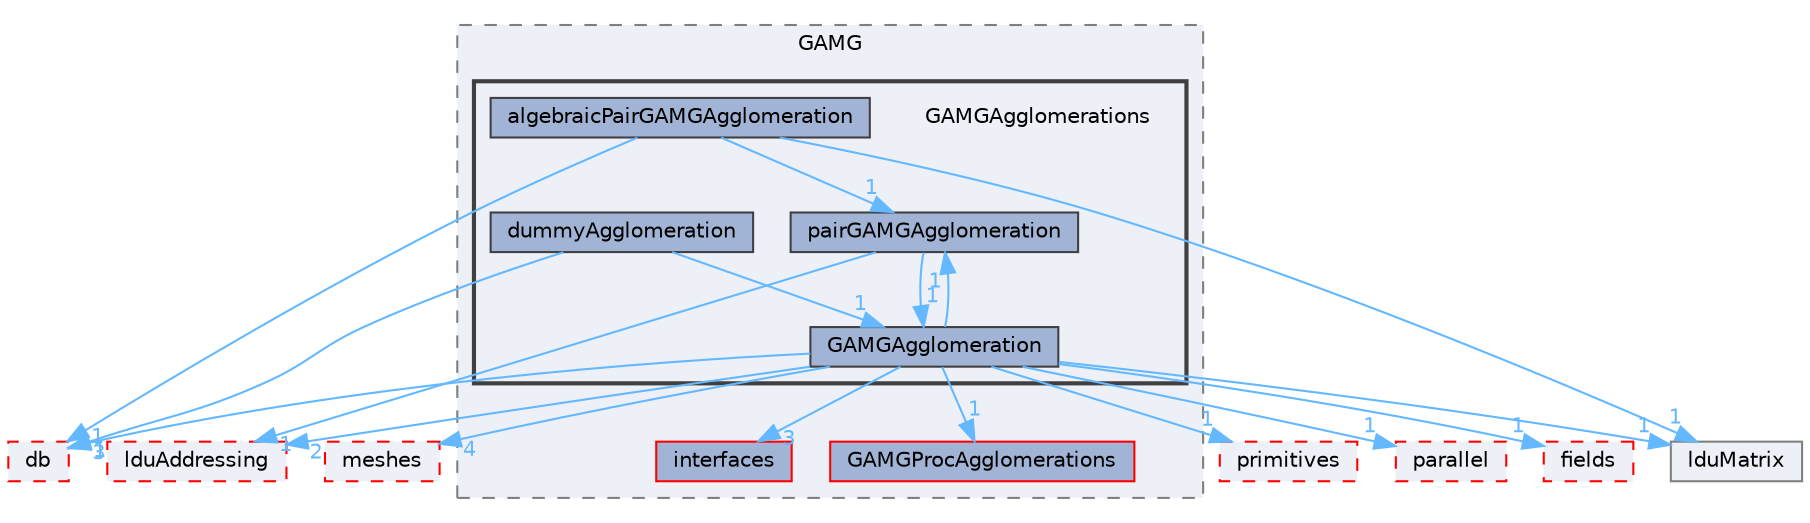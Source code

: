 digraph "src/OpenFOAM/matrices/lduMatrix/solvers/GAMG/GAMGAgglomerations"
{
 // LATEX_PDF_SIZE
  bgcolor="transparent";
  edge [fontname=Helvetica,fontsize=10,labelfontname=Helvetica,labelfontsize=10];
  node [fontname=Helvetica,fontsize=10,shape=box,height=0.2,width=0.4];
  compound=true
  subgraph clusterdir_fd9be80e4ce10132ec26d36b30f21b7d {
    graph [ bgcolor="#edf0f7", pencolor="grey50", label="GAMG", fontname=Helvetica,fontsize=10 style="filled,dashed", URL="dir_fd9be80e4ce10132ec26d36b30f21b7d.html",tooltip=""]
  dir_354e0e3f4a321ccc8878de612aa38840 [label="interfaces", fillcolor="#a2b4d6", color="red", style="filled", URL="dir_354e0e3f4a321ccc8878de612aa38840.html",tooltip=""];
  dir_e29b5ea92f1450a27f449a4b2bdeb476 [label="GAMGProcAgglomerations", fillcolor="#a2b4d6", color="red", style="filled", URL="dir_e29b5ea92f1450a27f449a4b2bdeb476.html",tooltip=""];
  subgraph clusterdir_a924fc5b9b02d4bfaf9b6fb6bcc671ab {
    graph [ bgcolor="#edf0f7", pencolor="grey25", label="", fontname=Helvetica,fontsize=10 style="filled,bold", URL="dir_a924fc5b9b02d4bfaf9b6fb6bcc671ab.html",tooltip=""]
    dir_a924fc5b9b02d4bfaf9b6fb6bcc671ab [shape=plaintext, label="GAMGAgglomerations"];
  dir_ce1fefca8d8766bf859c0f32ba3a3fb9 [label="algebraicPairGAMGAgglomeration", fillcolor="#a2b4d6", color="grey25", style="filled", URL="dir_ce1fefca8d8766bf859c0f32ba3a3fb9.html",tooltip=""];
  dir_b00d3d3a2d0bc95de7a9a4e141c8985f [label="dummyAgglomeration", fillcolor="#a2b4d6", color="grey25", style="filled", URL="dir_b00d3d3a2d0bc95de7a9a4e141c8985f.html",tooltip=""];
  dir_b5599fb2c4dec7f26687217d7b2b7eda [label="GAMGAgglomeration", fillcolor="#a2b4d6", color="grey25", style="filled", URL="dir_b5599fb2c4dec7f26687217d7b2b7eda.html",tooltip=""];
  dir_8b3998cc144f2a2919dd0749e30e9bc3 [label="pairGAMGAgglomeration", fillcolor="#a2b4d6", color="grey25", style="filled", URL="dir_8b3998cc144f2a2919dd0749e30e9bc3.html",tooltip=""];
  }
  }
  dir_12547202c65033a69d4e18947f2fbe2a [label="lduAddressing", fillcolor="#edf0f7", color="red", style="filled,dashed", URL="dir_12547202c65033a69d4e18947f2fbe2a.html",tooltip=""];
  dir_1ce70feb2b06c30ebd4091245573b99e [label="lduMatrix", fillcolor="#edf0f7", color="grey50", style="filled", URL="dir_1ce70feb2b06c30ebd4091245573b99e.html",tooltip=""];
  dir_3e50f45338116b169052b428016851aa [label="primitives", fillcolor="#edf0f7", color="red", style="filled,dashed", URL="dir_3e50f45338116b169052b428016851aa.html",tooltip=""];
  dir_63c634f7a7cfd679ac26c67fb30fc32f [label="db", fillcolor="#edf0f7", color="red", style="filled,dashed", URL="dir_63c634f7a7cfd679ac26c67fb30fc32f.html",tooltip=""];
  dir_71fff0203de1f57306edfc3c818a6b04 [label="parallel", fillcolor="#edf0f7", color="red", style="filled,dashed", URL="dir_71fff0203de1f57306edfc3c818a6b04.html",tooltip=""];
  dir_962442b8f989d5529fab5e0f0e4ffb74 [label="fields", fillcolor="#edf0f7", color="red", style="filled,dashed", URL="dir_962442b8f989d5529fab5e0f0e4ffb74.html",tooltip=""];
  dir_aa2423979fb45fc41c393a5db370ab21 [label="meshes", fillcolor="#edf0f7", color="red", style="filled,dashed", URL="dir_aa2423979fb45fc41c393a5db370ab21.html",tooltip=""];
  dir_ce1fefca8d8766bf859c0f32ba3a3fb9->dir_1ce70feb2b06c30ebd4091245573b99e [headlabel="1", labeldistance=1.5 headhref="dir_000080_002118.html" href="dir_000080_002118.html" color="steelblue1" fontcolor="steelblue1"];
  dir_ce1fefca8d8766bf859c0f32ba3a3fb9->dir_63c634f7a7cfd679ac26c67fb30fc32f [headlabel="1", labeldistance=1.5 headhref="dir_000080_000817.html" href="dir_000080_000817.html" color="steelblue1" fontcolor="steelblue1"];
  dir_ce1fefca8d8766bf859c0f32ba3a3fb9->dir_8b3998cc144f2a2919dd0749e30e9bc3 [headlabel="1", labeldistance=1.5 headhref="dir_000080_002770.html" href="dir_000080_002770.html" color="steelblue1" fontcolor="steelblue1"];
  dir_b00d3d3a2d0bc95de7a9a4e141c8985f->dir_63c634f7a7cfd679ac26c67fb30fc32f [headlabel="1", labeldistance=1.5 headhref="dir_001069_000817.html" href="dir_001069_000817.html" color="steelblue1" fontcolor="steelblue1"];
  dir_b00d3d3a2d0bc95de7a9a4e141c8985f->dir_b5599fb2c4dec7f26687217d7b2b7eda [headlabel="1", labeldistance=1.5 headhref="dir_001069_001577.html" href="dir_001069_001577.html" color="steelblue1" fontcolor="steelblue1"];
  dir_b5599fb2c4dec7f26687217d7b2b7eda->dir_12547202c65033a69d4e18947f2fbe2a [headlabel="2", labeldistance=1.5 headhref="dir_001577_002109.html" href="dir_001577_002109.html" color="steelblue1" fontcolor="steelblue1"];
  dir_b5599fb2c4dec7f26687217d7b2b7eda->dir_1ce70feb2b06c30ebd4091245573b99e [headlabel="1", labeldistance=1.5 headhref="dir_001577_002118.html" href="dir_001577_002118.html" color="steelblue1" fontcolor="steelblue1"];
  dir_b5599fb2c4dec7f26687217d7b2b7eda->dir_354e0e3f4a321ccc8878de612aa38840 [headlabel="3", labeldistance=1.5 headhref="dir_001577_001905.html" href="dir_001577_001905.html" color="steelblue1" fontcolor="steelblue1"];
  dir_b5599fb2c4dec7f26687217d7b2b7eda->dir_3e50f45338116b169052b428016851aa [headlabel="1", labeldistance=1.5 headhref="dir_001577_003069.html" href="dir_001577_003069.html" color="steelblue1" fontcolor="steelblue1"];
  dir_b5599fb2c4dec7f26687217d7b2b7eda->dir_63c634f7a7cfd679ac26c67fb30fc32f [headlabel="3", labeldistance=1.5 headhref="dir_001577_000817.html" href="dir_001577_000817.html" color="steelblue1" fontcolor="steelblue1"];
  dir_b5599fb2c4dec7f26687217d7b2b7eda->dir_71fff0203de1f57306edfc3c818a6b04 [headlabel="1", labeldistance=1.5 headhref="dir_001577_002779.html" href="dir_001577_002779.html" color="steelblue1" fontcolor="steelblue1"];
  dir_b5599fb2c4dec7f26687217d7b2b7eda->dir_8b3998cc144f2a2919dd0749e30e9bc3 [headlabel="1", labeldistance=1.5 headhref="dir_001577_002770.html" href="dir_001577_002770.html" color="steelblue1" fontcolor="steelblue1"];
  dir_b5599fb2c4dec7f26687217d7b2b7eda->dir_962442b8f989d5529fab5e0f0e4ffb74 [headlabel="1", labeldistance=1.5 headhref="dir_001577_001335.html" href="dir_001577_001335.html" color="steelblue1" fontcolor="steelblue1"];
  dir_b5599fb2c4dec7f26687217d7b2b7eda->dir_aa2423979fb45fc41c393a5db370ab21 [headlabel="4", labeldistance=1.5 headhref="dir_001577_002368.html" href="dir_001577_002368.html" color="steelblue1" fontcolor="steelblue1"];
  dir_b5599fb2c4dec7f26687217d7b2b7eda->dir_e29b5ea92f1450a27f449a4b2bdeb476 [headlabel="1", labeldistance=1.5 headhref="dir_001577_001584.html" href="dir_001577_001584.html" color="steelblue1" fontcolor="steelblue1"];
  dir_8b3998cc144f2a2919dd0749e30e9bc3->dir_12547202c65033a69d4e18947f2fbe2a [headlabel="1", labeldistance=1.5 headhref="dir_002770_002109.html" href="dir_002770_002109.html" color="steelblue1" fontcolor="steelblue1"];
  dir_8b3998cc144f2a2919dd0749e30e9bc3->dir_b5599fb2c4dec7f26687217d7b2b7eda [headlabel="1", labeldistance=1.5 headhref="dir_002770_001577.html" href="dir_002770_001577.html" color="steelblue1" fontcolor="steelblue1"];
}
